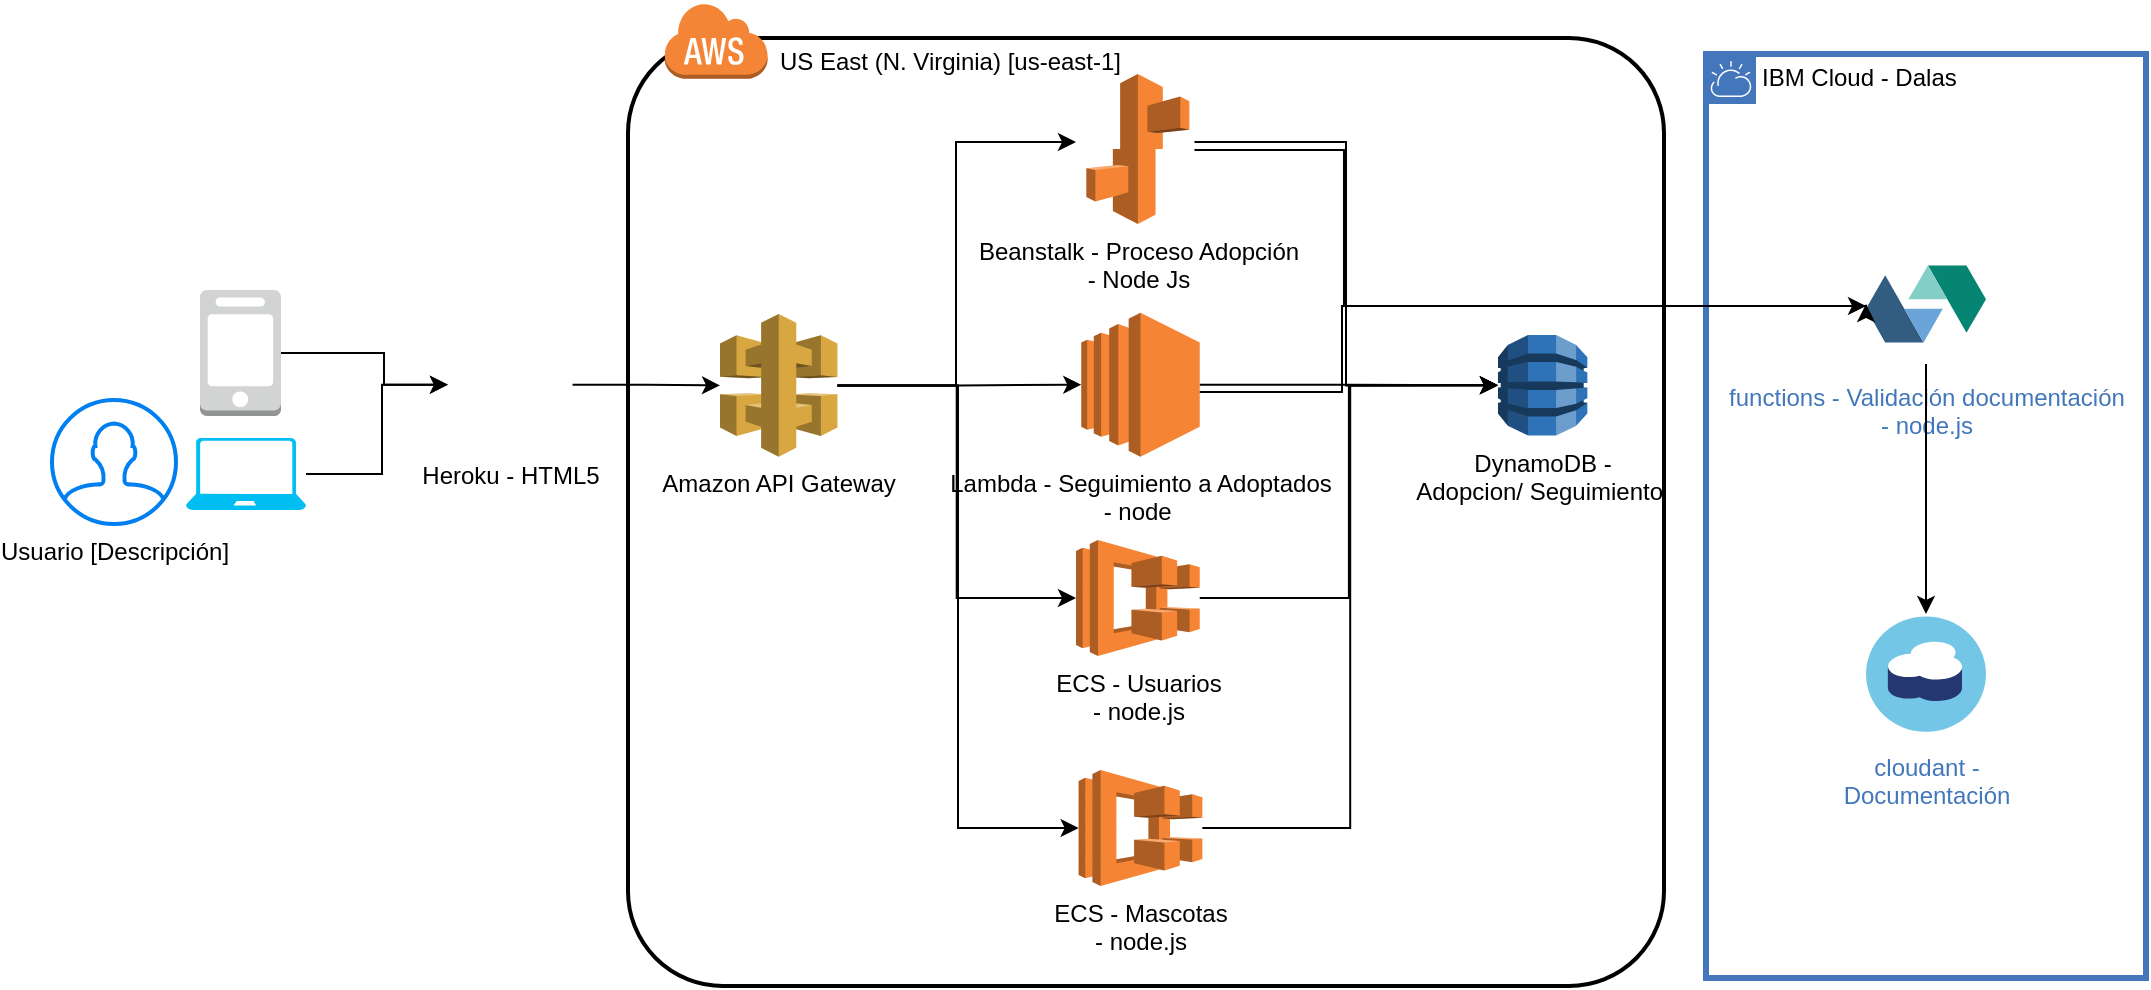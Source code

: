 <mxfile version="14.6.11" type="github">
  <diagram id="TSc8M2aQanpHi99RWJcm" name="Page-1">
    <mxGraphModel dx="428" dy="580" grid="0" gridSize="10" guides="1" tooltips="1" connect="1" arrows="1" fold="1" page="1" pageScale="1" pageWidth="850" pageHeight="1100" math="0" shadow="0">
      <root>
        <mxCell id="0" />
        <mxCell id="1" parent="0" />
        <mxCell id="VYypd768on3l88U3lYdz-2" value="" style="rounded=1;arcSize=10;dashed=0;fillColor=none;gradientColor=none;strokeWidth=2;" parent="1" vertex="1">
          <mxGeometry x="1167" y="41" width="518" height="474" as="geometry" />
        </mxCell>
        <mxCell id="VYypd768on3l88U3lYdz-3" value="" style="dashed=0;html=1;shape=mxgraph.aws3.cloud;fillColor=#F58536;gradientColor=none;dashed=0;" parent="1" vertex="1">
          <mxGeometry x="1185" y="23" width="51.82" height="38.35" as="geometry" />
        </mxCell>
        <mxCell id="VYypd768on3l88U3lYdz-4" value="US East (N. Virginia) [us-east-1]" style="text;whiteSpace=wrap;html=1;" parent="1" vertex="1">
          <mxGeometry x="1240.822" y="38.765" width="219.197" height="28.153" as="geometry" />
        </mxCell>
        <mxCell id="VYypd768on3l88U3lYdz-10" style="edgeStyle=orthogonalEdgeStyle;rounded=0;orthogonalLoop=1;jettySize=auto;html=1;entryX=0;entryY=0.5;entryDx=0;entryDy=0;entryPerimeter=0;" parent="1" source="VYypd768on3l88U3lYdz-14" target="VYypd768on3l88U3lYdz-20" edge="1">
          <mxGeometry relative="1" as="geometry" />
        </mxCell>
        <mxCell id="VYypd768on3l88U3lYdz-11" style="edgeStyle=orthogonalEdgeStyle;rounded=0;orthogonalLoop=1;jettySize=auto;html=1;entryX=0;entryY=0.5;entryDx=0;entryDy=0;entryPerimeter=0;" parent="1" source="VYypd768on3l88U3lYdz-14" edge="1">
          <mxGeometry relative="1" as="geometry">
            <Array as="points">
              <mxPoint x="1331" y="215" />
              <mxPoint x="1331" y="93" />
            </Array>
            <mxPoint x="1391" y="93" as="targetPoint" />
          </mxGeometry>
        </mxCell>
        <mxCell id="VYypd768on3l88U3lYdz-12" style="edgeStyle=orthogonalEdgeStyle;rounded=0;orthogonalLoop=1;jettySize=auto;html=1;entryX=0;entryY=0.5;entryDx=0;entryDy=0;entryPerimeter=0;" parent="1" source="VYypd768on3l88U3lYdz-14" target="VYypd768on3l88U3lYdz-25" edge="1">
          <mxGeometry relative="1" as="geometry" />
        </mxCell>
        <mxCell id="VYypd768on3l88U3lYdz-13" style="edgeStyle=orthogonalEdgeStyle;rounded=0;orthogonalLoop=1;jettySize=auto;html=1;entryX=0;entryY=0.5;entryDx=0;entryDy=0;entryPerimeter=0;" parent="1" source="VYypd768on3l88U3lYdz-14" target="VYypd768on3l88U3lYdz-28" edge="1">
          <mxGeometry relative="1" as="geometry">
            <Array as="points">
              <mxPoint x="1332" y="215" />
              <mxPoint x="1332" y="436" />
            </Array>
          </mxGeometry>
        </mxCell>
        <mxCell id="VYypd768on3l88U3lYdz-14" value="Amazon API Gateway" style="outlineConnect=0;dashed=0;verticalLabelPosition=bottom;verticalAlign=top;align=center;html=1;shape=mxgraph.aws3.api_gateway;fillColor=#D9A741;gradientColor=none;" parent="1" vertex="1">
          <mxGeometry x="1212.997" y="178.971" width="58.721" height="71.389" as="geometry" />
        </mxCell>
        <mxCell id="VYypd768on3l88U3lYdz-16" style="edgeStyle=orthogonalEdgeStyle;rounded=0;orthogonalLoop=1;jettySize=auto;html=1;exitX=1;exitY=0.5;exitDx=0;exitDy=0;" parent="1" source="2CitvJwi-ZNsvcx_Y5Ye-1" target="VYypd768on3l88U3lYdz-14" edge="1">
          <mxGeometry relative="1" as="geometry">
            <mxPoint x="1124.239" y="214.7" as="sourcePoint" />
          </mxGeometry>
        </mxCell>
        <mxCell id="VYypd768on3l88U3lYdz-19" style="edgeStyle=orthogonalEdgeStyle;rounded=0;orthogonalLoop=1;jettySize=auto;html=1;entryX=0;entryY=0.5;entryDx=0;entryDy=0;entryPerimeter=0;" parent="1" source="VYypd768on3l88U3lYdz-20" target="VYypd768on3l88U3lYdz-23" edge="1">
          <mxGeometry relative="1" as="geometry">
            <mxPoint x="1580.997" y="321.002" as="targetPoint" />
          </mxGeometry>
        </mxCell>
        <mxCell id="VYypd768on3l88U3lYdz-20" value="ECS - Usuarios&lt;br&gt;- node.js" style="outlineConnect=0;dashed=0;verticalLabelPosition=bottom;verticalAlign=top;align=center;html=1;shape=mxgraph.aws3.ecs;fillColor=#F58534;gradientColor=none;" parent="1" vertex="1">
          <mxGeometry x="1391" y="292.0" width="61.87" height="58" as="geometry" />
        </mxCell>
        <mxCell id="VYypd768on3l88U3lYdz-21" style="edgeStyle=orthogonalEdgeStyle;rounded=0;orthogonalLoop=1;jettySize=auto;html=1;entryX=0;entryY=0.5;entryDx=0;entryDy=0;entryPerimeter=0;" parent="1" target="VYypd768on3l88U3lYdz-23" edge="1">
          <mxGeometry relative="1" as="geometry">
            <mxPoint x="1450.23" y="93" as="sourcePoint" />
            <Array as="points">
              <mxPoint x="1526" y="93" />
              <mxPoint x="1526" y="215" />
            </Array>
          </mxGeometry>
        </mxCell>
        <mxCell id="VYypd768on3l88U3lYdz-23" value="DynamoDB - &lt;br&gt;Adopcion/ Seguimiento&amp;nbsp;" style="outlineConnect=0;dashed=0;verticalLabelPosition=bottom;verticalAlign=top;align=center;html=1;shape=mxgraph.aws3.dynamo_db;fillColor=#2E73B8;gradientColor=none;" parent="1" vertex="1">
          <mxGeometry x="1601.997" y="189.528" width="44.684" height="50.274" as="geometry" />
        </mxCell>
        <mxCell id="VYypd768on3l88U3lYdz-24" style="edgeStyle=orthogonalEdgeStyle;rounded=0;orthogonalLoop=1;jettySize=auto;html=1;entryX=0;entryY=0.5;entryDx=0;entryDy=0;entryPerimeter=0;" parent="1" source="VYypd768on3l88U3lYdz-25" target="VYypd768on3l88U3lYdz-23" edge="1">
          <mxGeometry relative="1" as="geometry">
            <mxPoint x="1575.667" y="214.365" as="targetPoint" />
          </mxGeometry>
        </mxCell>
        <mxCell id="VYypd768on3l88U3lYdz-25" value="Lambda - Seguimiento a Adoptados&lt;br&gt;- node&amp;nbsp;" style="outlineConnect=0;dashed=0;verticalLabelPosition=bottom;verticalAlign=top;align=center;html=1;shape=mxgraph.aws3.ec2;fillColor=#F58534;gradientColor=none;dashPattern=1 1;" parent="1" vertex="1">
          <mxGeometry x="1393.64" y="178.36" width="59.23" height="72" as="geometry" />
        </mxCell>
        <mxCell id="VYypd768on3l88U3lYdz-27" style="edgeStyle=orthogonalEdgeStyle;rounded=0;orthogonalLoop=1;jettySize=auto;html=1;entryX=0;entryY=0.5;entryDx=0;entryDy=0;entryPerimeter=0;" parent="1" source="VYypd768on3l88U3lYdz-28" target="VYypd768on3l88U3lYdz-23" edge="1">
          <mxGeometry relative="1" as="geometry">
            <mxPoint x="1580.997" y="334.234" as="targetPoint" />
          </mxGeometry>
        </mxCell>
        <mxCell id="VYypd768on3l88U3lYdz-28" value="ECS - Mascotas&lt;br&gt;- node.js" style="outlineConnect=0;dashed=0;verticalLabelPosition=bottom;verticalAlign=top;align=center;html=1;shape=mxgraph.aws3.ecs;fillColor=#F58534;gradientColor=none;" parent="1" vertex="1">
          <mxGeometry x="1392.32" y="407.0" width="61.87" height="58" as="geometry" />
        </mxCell>
        <mxCell id="2CitvJwi-ZNsvcx_Y5Ye-1" value="Heroku - HTML5" style="shape=image;html=1;verticalAlign=top;verticalLabelPosition=bottom;labelBackgroundColor=#ffffff;imageAspect=0;aspect=fixed;image=https://cdn1.iconfinder.com/data/icons/simple-icons/128/heroku-128-black.png" parent="1" vertex="1">
          <mxGeometry x="1077" y="183.22" width="62.28" height="62.28" as="geometry" />
        </mxCell>
        <mxCell id="2CitvJwi-ZNsvcx_Y5Ye-4" value="Beanstalk - Proceso Adopción&lt;br&gt;- Node Js" style="outlineConnect=0;dashed=0;verticalLabelPosition=bottom;verticalAlign=top;align=center;html=1;shape=mxgraph.aws3.elastic_beanstalk;fillColor=#F58534;gradientColor=none;" parent="1" vertex="1">
          <mxGeometry x="1396.18" y="59" width="51.5" height="75" as="geometry" />
        </mxCell>
        <mxCell id="VYypd768on3l88U3lYdz-30" value="Usuario [Descripción]" style="html=1;verticalLabelPosition=bottom;align=center;labelBackgroundColor=#ffffff;verticalAlign=top;strokeWidth=2;strokeColor=#0080F0;shadow=0;dashed=0;shape=mxgraph.ios7.icons.user;" parent="1" vertex="1">
          <mxGeometry x="879" y="222" width="62" height="62" as="geometry" />
        </mxCell>
        <mxCell id="VYypd768on3l88U3lYdz-31" style="edgeStyle=orthogonalEdgeStyle;rounded=0;orthogonalLoop=1;jettySize=auto;html=1;entryX=0;entryY=0.5;entryDx=0;entryDy=0;" parent="1" source="VYypd768on3l88U3lYdz-32" target="2CitvJwi-ZNsvcx_Y5Ye-1" edge="1">
          <mxGeometry relative="1" as="geometry">
            <mxPoint x="1069" y="215" as="targetPoint" />
            <Array as="points">
              <mxPoint x="1045" y="199" />
              <mxPoint x="1045" y="214" />
            </Array>
          </mxGeometry>
        </mxCell>
        <mxCell id="VYypd768on3l88U3lYdz-32" value="" style="outlineConnect=0;dashed=0;verticalLabelPosition=bottom;verticalAlign=top;align=center;html=1;shape=mxgraph.aws3.mobile_client;fillColor=#D2D3D3;gradientColor=none;dashPattern=1 1;" parent="1" vertex="1">
          <mxGeometry x="953" y="167" width="40.5" height="63" as="geometry" />
        </mxCell>
        <mxCell id="VYypd768on3l88U3lYdz-33" style="edgeStyle=orthogonalEdgeStyle;rounded=0;orthogonalLoop=1;jettySize=auto;html=1;entryX=0;entryY=0.5;entryDx=0;entryDy=0;" parent="1" source="VYypd768on3l88U3lYdz-34" target="2CitvJwi-ZNsvcx_Y5Ye-1" edge="1">
          <mxGeometry relative="1" as="geometry">
            <mxPoint x="1038" y="162" as="targetPoint" />
            <Array as="points">
              <mxPoint x="1044" y="259" />
              <mxPoint x="1044" y="214" />
            </Array>
          </mxGeometry>
        </mxCell>
        <mxCell id="VYypd768on3l88U3lYdz-34" value="" style="verticalLabelPosition=bottom;html=1;verticalAlign=top;align=center;strokeColor=none;fillColor=#00BEF2;shape=mxgraph.azure.laptop;pointerEvents=1;dashed=1;dashPattern=1 1;" parent="1" vertex="1">
          <mxGeometry x="946" y="241" width="60" height="36" as="geometry" />
        </mxCell>
        <mxCell id="VYypd768on3l88U3lYdz-35" value="IBM Cloud - Dalas" style="shape=mxgraph.ibm.box;prType=cloud;fontStyle=0;verticalAlign=top;align=left;spacingLeft=32;spacingTop=4;fillColor=none;rounded=0;whiteSpace=wrap;html=1;strokeColor=#4376BB;strokeWidth=3;dashed=0;container=1;spacing=-4;collapsible=0;expand=0;recursiveResize=0;" parent="1" vertex="1">
          <mxGeometry x="1706" y="49" width="220" height="462" as="geometry" />
        </mxCell>
        <mxCell id="VYypd768on3l88U3lYdz-36" value="functions - Validación documentación&lt;br&gt;- node.js" style="aspect=fixed;perimeter=ellipsePerimeter;html=1;align=center;shadow=0;dashed=0;fontColor=#4277BB;labelBackgroundColor=#ffffff;fontSize=12;spacingTop=3;image;image=img/lib/ibm/miscellaneous/openwhisk.svg;dashPattern=1 1;" parent="VYypd768on3l88U3lYdz-35" vertex="1">
          <mxGeometry x="80" y="95" width="60" height="60" as="geometry" />
        </mxCell>
        <mxCell id="VYypd768on3l88U3lYdz-37" value="cloudant - &lt;br&gt;Documentación" style="aspect=fixed;perimeter=ellipsePerimeter;html=1;align=center;shadow=0;dashed=0;fontColor=#4277BB;labelBackgroundColor=#ffffff;fontSize=12;spacingTop=3;image;image=img/lib/ibm/miscellaneous/cloudant.svg;dashPattern=1 1;" parent="VYypd768on3l88U3lYdz-35" vertex="1">
          <mxGeometry x="80" y="280" width="60" height="60" as="geometry" />
        </mxCell>
        <mxCell id="VYypd768on3l88U3lYdz-38" style="edgeStyle=orthogonalEdgeStyle;rounded=0;orthogonalLoop=1;jettySize=auto;html=1;" parent="VYypd768on3l88U3lYdz-35" source="VYypd768on3l88U3lYdz-36" target="VYypd768on3l88U3lYdz-37" edge="1">
          <mxGeometry relative="1" as="geometry" />
        </mxCell>
        <mxCell id="VYypd768on3l88U3lYdz-39" style="edgeStyle=orthogonalEdgeStyle;rounded=0;orthogonalLoop=1;jettySize=auto;html=1;entryX=0;entryY=0.5;entryDx=0;entryDy=0;" parent="1" target="VYypd768on3l88U3lYdz-36" edge="1">
          <mxGeometry relative="1" as="geometry">
            <Array as="points">
              <mxPoint x="1525" y="97" />
              <mxPoint x="1525" y="175" />
            </Array>
            <mxPoint x="1450.23" y="97" as="sourcePoint" />
          </mxGeometry>
        </mxCell>
        <mxCell id="VYypd768on3l88U3lYdz-40" style="edgeStyle=orthogonalEdgeStyle;rounded=0;orthogonalLoop=1;jettySize=auto;html=1;" parent="1" source="VYypd768on3l88U3lYdz-25" target="VYypd768on3l88U3lYdz-36" edge="1">
          <mxGeometry relative="1" as="geometry">
            <Array as="points">
              <mxPoint x="1524" y="218" />
              <mxPoint x="1524" y="175" />
            </Array>
          </mxGeometry>
        </mxCell>
      </root>
    </mxGraphModel>
  </diagram>
</mxfile>

